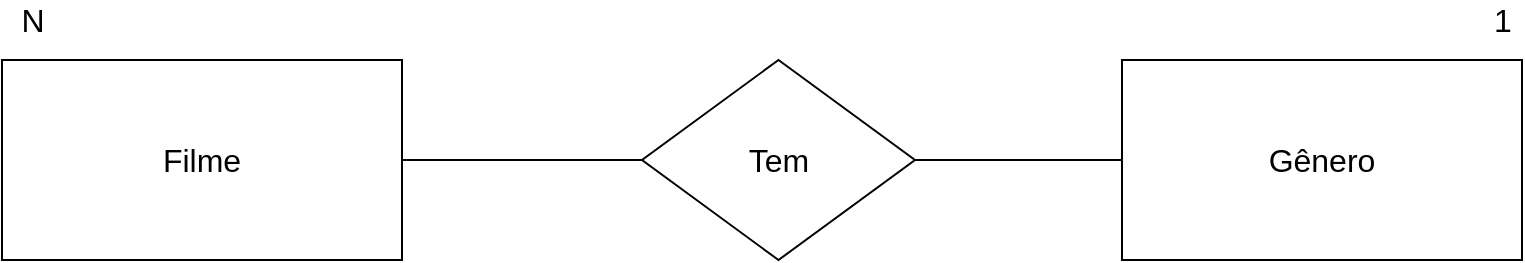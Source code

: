 <mxfile version="13.10.9" type="device"><diagram id="iMTJinh0lfuBLHt_STNL" name="Page-1"><mxGraphModel dx="868" dy="482" grid="1" gridSize="10" guides="1" tooltips="1" connect="1" arrows="1" fold="1" page="1" pageScale="1" pageWidth="827" pageHeight="1169" math="0" shadow="0"><root><mxCell id="0"/><mxCell id="1" parent="0"/><mxCell id="9CWfBLx-J4VAKUUaRfVg-1" value="&lt;font style=&quot;font-size: 16px&quot;&gt;Gênero&lt;/font&gt;" style="rounded=0;whiteSpace=wrap;html=1;" vertex="1" parent="1"><mxGeometry x="590" y="80" width="200" height="100" as="geometry"/></mxCell><mxCell id="9CWfBLx-J4VAKUUaRfVg-3" style="edgeStyle=orthogonalEdgeStyle;rounded=0;orthogonalLoop=1;jettySize=auto;html=1;exitX=1;exitY=0.5;exitDx=0;exitDy=0;entryX=0;entryY=0.5;entryDx=0;entryDy=0;endArrow=none;endFill=0;" edge="1" parent="1" source="9CWfBLx-J4VAKUUaRfVg-4" target="9CWfBLx-J4VAKUUaRfVg-1"><mxGeometry relative="1" as="geometry"/></mxCell><mxCell id="9CWfBLx-J4VAKUUaRfVg-2" value="&lt;font size=&quot;3&quot;&gt;Filme&lt;/font&gt;" style="rounded=0;whiteSpace=wrap;html=1;" vertex="1" parent="1"><mxGeometry x="30" y="80" width="200" height="100" as="geometry"/></mxCell><mxCell id="9CWfBLx-J4VAKUUaRfVg-4" value="&lt;font style=&quot;font-size: 16px&quot;&gt;Tem&lt;/font&gt;" style="rhombus;whiteSpace=wrap;html=1;" vertex="1" parent="1"><mxGeometry x="350" y="80" width="136.5" height="100" as="geometry"/></mxCell><mxCell id="9CWfBLx-J4VAKUUaRfVg-5" style="edgeStyle=orthogonalEdgeStyle;rounded=0;orthogonalLoop=1;jettySize=auto;html=1;exitX=1;exitY=0.5;exitDx=0;exitDy=0;entryX=0;entryY=0.5;entryDx=0;entryDy=0;endArrow=none;endFill=0;" edge="1" parent="1" source="9CWfBLx-J4VAKUUaRfVg-2" target="9CWfBLx-J4VAKUUaRfVg-4"><mxGeometry relative="1" as="geometry"><mxPoint x="230" y="130" as="sourcePoint"/><mxPoint x="590" y="130" as="targetPoint"/></mxGeometry></mxCell><mxCell id="9CWfBLx-J4VAKUUaRfVg-6" value="&lt;font style=&quot;font-size: 16px&quot;&gt;1&lt;/font&gt;" style="text;html=1;align=center;verticalAlign=middle;resizable=0;points=[];autosize=1;" vertex="1" parent="1"><mxGeometry x="770" y="50" width="20" height="20" as="geometry"/></mxCell><mxCell id="9CWfBLx-J4VAKUUaRfVg-7" value="&lt;span style=&quot;font-size: 16px&quot;&gt;N&lt;/span&gt;" style="text;html=1;align=center;verticalAlign=middle;resizable=0;points=[];autosize=1;" vertex="1" parent="1"><mxGeometry x="30" y="50" width="30" height="20" as="geometry"/></mxCell></root></mxGraphModel></diagram></mxfile>